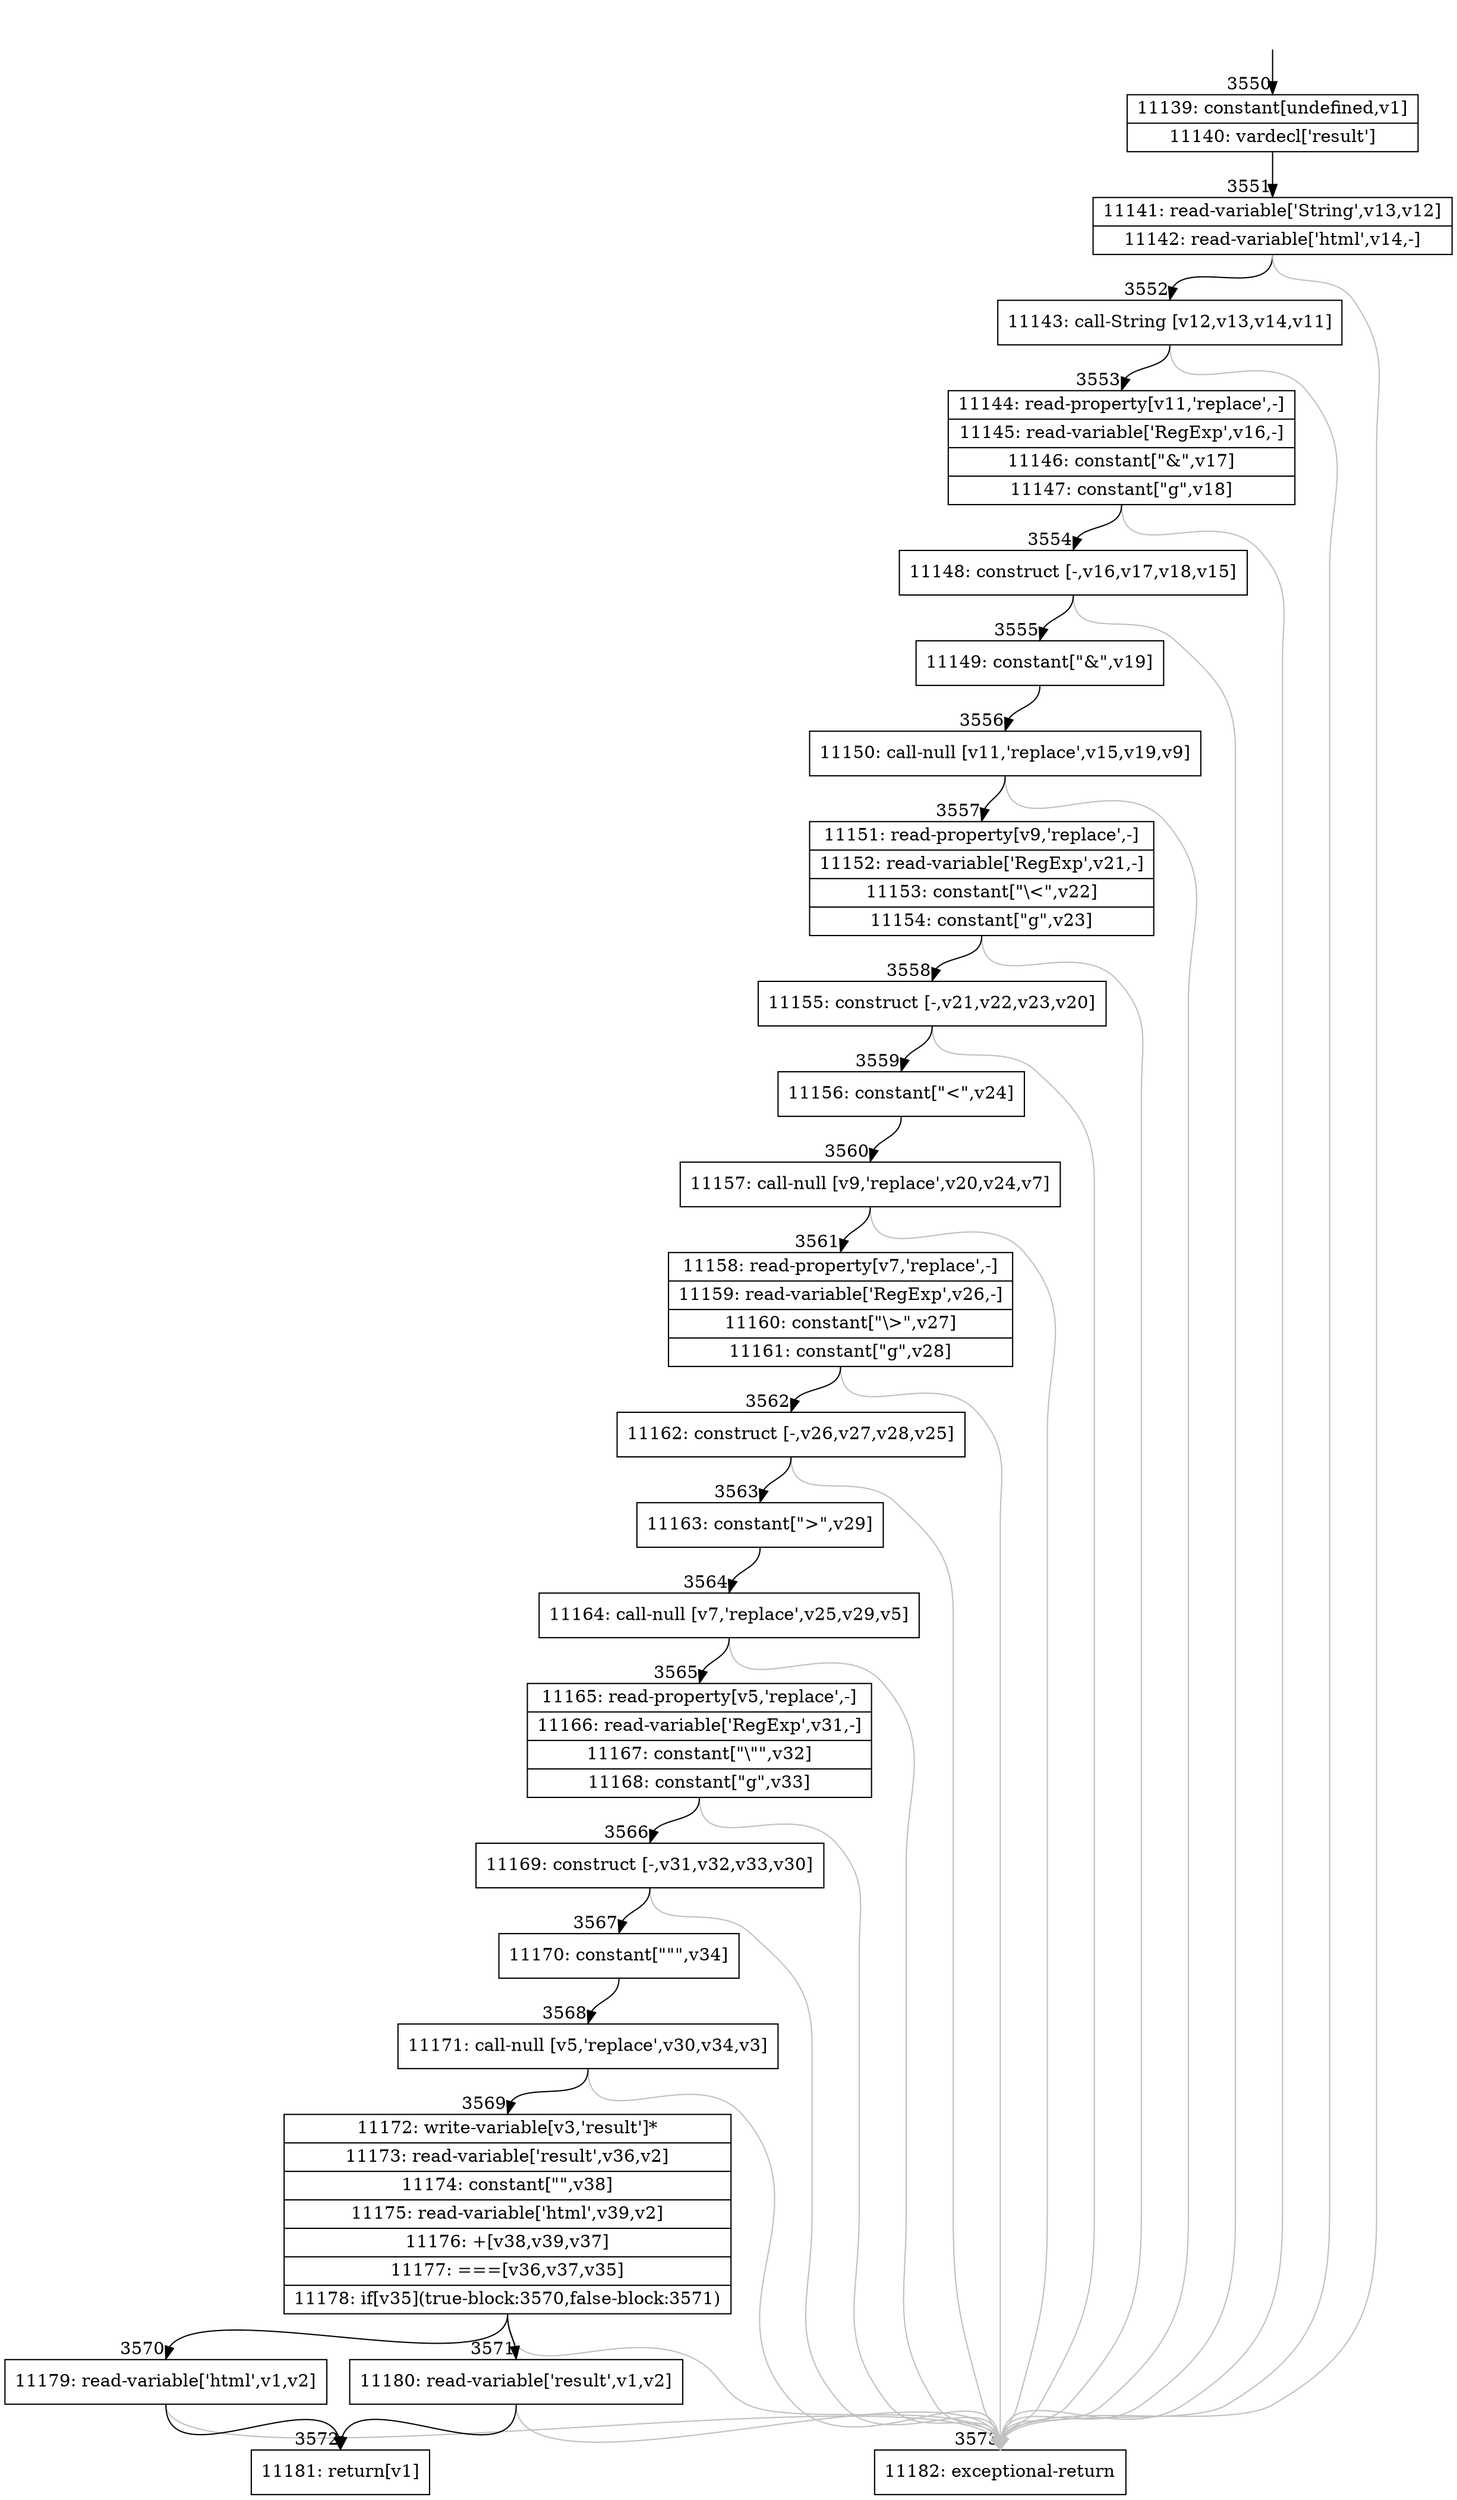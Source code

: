 digraph {
rankdir="TD"
BB_entry203[shape=none,label=""];
BB_entry203 -> BB3550 [tailport=s, headport=n, headlabel="    3550"]
BB3550 [shape=record label="{11139: constant[undefined,v1]|11140: vardecl['result']}" ] 
BB3550 -> BB3551 [tailport=s, headport=n, headlabel="      3551"]
BB3551 [shape=record label="{11141: read-variable['String',v13,v12]|11142: read-variable['html',v14,-]}" ] 
BB3551 -> BB3552 [tailport=s, headport=n, headlabel="      3552"]
BB3551 -> BB3573 [tailport=s, headport=n, color=gray, headlabel="      3573"]
BB3552 [shape=record label="{11143: call-String [v12,v13,v14,v11]}" ] 
BB3552 -> BB3553 [tailport=s, headport=n, headlabel="      3553"]
BB3552 -> BB3573 [tailport=s, headport=n, color=gray]
BB3553 [shape=record label="{11144: read-property[v11,'replace',-]|11145: read-variable['RegExp',v16,-]|11146: constant[\"&\",v17]|11147: constant[\"g\",v18]}" ] 
BB3553 -> BB3554 [tailport=s, headport=n, headlabel="      3554"]
BB3553 -> BB3573 [tailport=s, headport=n, color=gray]
BB3554 [shape=record label="{11148: construct [-,v16,v17,v18,v15]}" ] 
BB3554 -> BB3555 [tailport=s, headport=n, headlabel="      3555"]
BB3554 -> BB3573 [tailport=s, headport=n, color=gray]
BB3555 [shape=record label="{11149: constant[\"&amp;\",v19]}" ] 
BB3555 -> BB3556 [tailport=s, headport=n, headlabel="      3556"]
BB3556 [shape=record label="{11150: call-null [v11,'replace',v15,v19,v9]}" ] 
BB3556 -> BB3557 [tailport=s, headport=n, headlabel="      3557"]
BB3556 -> BB3573 [tailport=s, headport=n, color=gray]
BB3557 [shape=record label="{11151: read-property[v9,'replace',-]|11152: read-variable['RegExp',v21,-]|11153: constant[\"\\\<\",v22]|11154: constant[\"g\",v23]}" ] 
BB3557 -> BB3558 [tailport=s, headport=n, headlabel="      3558"]
BB3557 -> BB3573 [tailport=s, headport=n, color=gray]
BB3558 [shape=record label="{11155: construct [-,v21,v22,v23,v20]}" ] 
BB3558 -> BB3559 [tailport=s, headport=n, headlabel="      3559"]
BB3558 -> BB3573 [tailport=s, headport=n, color=gray]
BB3559 [shape=record label="{11156: constant[\"&lt;\",v24]}" ] 
BB3559 -> BB3560 [tailport=s, headport=n, headlabel="      3560"]
BB3560 [shape=record label="{11157: call-null [v9,'replace',v20,v24,v7]}" ] 
BB3560 -> BB3561 [tailport=s, headport=n, headlabel="      3561"]
BB3560 -> BB3573 [tailport=s, headport=n, color=gray]
BB3561 [shape=record label="{11158: read-property[v7,'replace',-]|11159: read-variable['RegExp',v26,-]|11160: constant[\"\\\>\",v27]|11161: constant[\"g\",v28]}" ] 
BB3561 -> BB3562 [tailport=s, headport=n, headlabel="      3562"]
BB3561 -> BB3573 [tailport=s, headport=n, color=gray]
BB3562 [shape=record label="{11162: construct [-,v26,v27,v28,v25]}" ] 
BB3562 -> BB3563 [tailport=s, headport=n, headlabel="      3563"]
BB3562 -> BB3573 [tailport=s, headport=n, color=gray]
BB3563 [shape=record label="{11163: constant[\"&gt;\",v29]}" ] 
BB3563 -> BB3564 [tailport=s, headport=n, headlabel="      3564"]
BB3564 [shape=record label="{11164: call-null [v7,'replace',v25,v29,v5]}" ] 
BB3564 -> BB3565 [tailport=s, headport=n, headlabel="      3565"]
BB3564 -> BB3573 [tailport=s, headport=n, color=gray]
BB3565 [shape=record label="{11165: read-property[v5,'replace',-]|11166: read-variable['RegExp',v31,-]|11167: constant[\"\\\"\",v32]|11168: constant[\"g\",v33]}" ] 
BB3565 -> BB3566 [tailport=s, headport=n, headlabel="      3566"]
BB3565 -> BB3573 [tailport=s, headport=n, color=gray]
BB3566 [shape=record label="{11169: construct [-,v31,v32,v33,v30]}" ] 
BB3566 -> BB3567 [tailport=s, headport=n, headlabel="      3567"]
BB3566 -> BB3573 [tailport=s, headport=n, color=gray]
BB3567 [shape=record label="{11170: constant[\"&quot;\",v34]}" ] 
BB3567 -> BB3568 [tailport=s, headport=n, headlabel="      3568"]
BB3568 [shape=record label="{11171: call-null [v5,'replace',v30,v34,v3]}" ] 
BB3568 -> BB3569 [tailport=s, headport=n, headlabel="      3569"]
BB3568 -> BB3573 [tailport=s, headport=n, color=gray]
BB3569 [shape=record label="{11172: write-variable[v3,'result']*|11173: read-variable['result',v36,v2]|11174: constant[\"\",v38]|11175: read-variable['html',v39,v2]|11176: +[v38,v39,v37]|11177: ===[v36,v37,v35]|11178: if[v35](true-block:3570,false-block:3571)}" ] 
BB3569 -> BB3570 [tailport=s, headport=n, headlabel="      3570"]
BB3569 -> BB3571 [tailport=s, headport=n, headlabel="      3571"]
BB3569 -> BB3573 [tailport=s, headport=n, color=gray]
BB3570 [shape=record label="{11179: read-variable['html',v1,v2]}" ] 
BB3570 -> BB3572 [tailport=s, headport=n, headlabel="      3572"]
BB3570 -> BB3573 [tailport=s, headport=n, color=gray]
BB3571 [shape=record label="{11180: read-variable['result',v1,v2]}" ] 
BB3571 -> BB3572 [tailport=s, headport=n]
BB3571 -> BB3573 [tailport=s, headport=n, color=gray]
BB3572 [shape=record label="{11181: return[v1]}" ] 
BB3573 [shape=record label="{11182: exceptional-return}" ] 
//#$~ 3758
}
